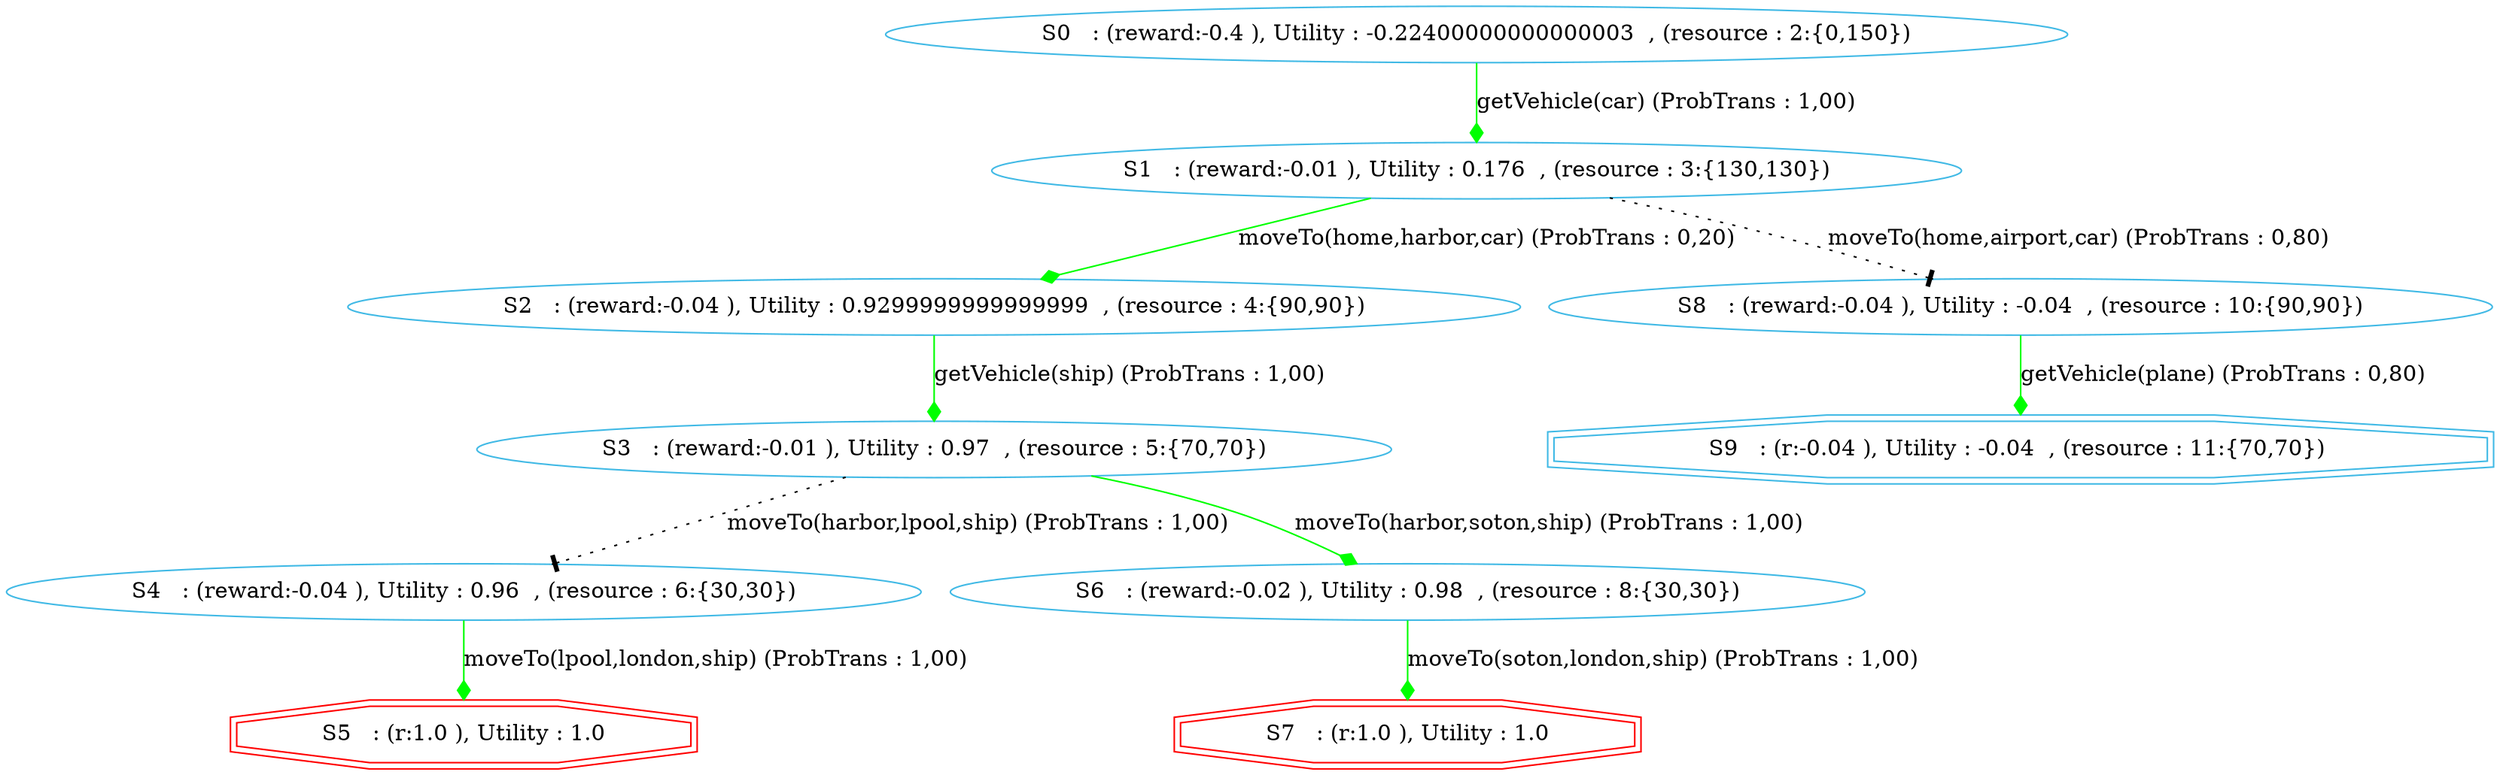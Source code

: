 digraph {
  node [color="#40b9e5" ]
 size="60,17";
"5" [label=" S5   : (r:1.0 ), Utility : 1.0 " color = red ,  shape=doubleoctagon]
"7" [label=" S7   : (r:1.0 ), Utility : 1.0 " color = red ,  shape=doubleoctagon]
"9" [label=" S9   : (r:-0.04 ), Utility : -0.04  , (resource : 11:{70,70})  " shape=doubleoctagon];
"0" [label=" S0   : (reward:-0.4 ), Utility : -0.22400000000000003  , (resource : 2:{0,150}) "]"1" [label=" S1   : (reward:-0.01 ), Utility : 0.176  , (resource : 3:{130,130}) "]"2" [label=" S2   : (reward:-0.04 ), Utility : 0.9299999999999999  , (resource : 4:{90,90}) "]"3" [label=" S3   : (reward:-0.01 ), Utility : 0.97  , (resource : 5:{70,70}) "]"4" [label=" S4   : (reward:-0.04 ), Utility : 0.96  , (resource : 6:{30,30}) "]"6" [label=" S6   : (reward:-0.02 ), Utility : 0.98  , (resource : 8:{30,30}) "]"8" [label=" S8   : (reward:-0.04 ), Utility : -0.04  , (resource : 10:{90,90}) "]"0" -> "1" [ label="getVehicle(car) (ProbTrans : 1,00)"
, arrowhead = diamond , color=green];"1" -> "2" [ label="moveTo(home,harbor,car) (ProbTrans : 0,20)"
, arrowhead = diamond , color=green];"1" -> "8" [ label="moveTo(home,airport,car) (ProbTrans : 0,80)"
,style=dotted, arrowhead=tee];"2" -> "3" [ label="getVehicle(ship) (ProbTrans : 1,00)"
, arrowhead = diamond , color=green];"3" -> "4" [ label="moveTo(harbor,lpool,ship) (ProbTrans : 1,00)"
,style=dotted, arrowhead=tee];"3" -> "6" [ label="moveTo(harbor,soton,ship) (ProbTrans : 1,00)"
, arrowhead = diamond , color=green];"4" -> "5" [ label="moveTo(lpool,london,ship) (ProbTrans : 1,00)"
, arrowhead = diamond , color=green];"6" -> "7" [ label="moveTo(soton,london,ship) (ProbTrans : 1,00)"
, arrowhead = diamond , color=green];"8" -> "9" [ label="getVehicle(plane) (ProbTrans : 0,80)"
, arrowhead = diamond , color=green];}
